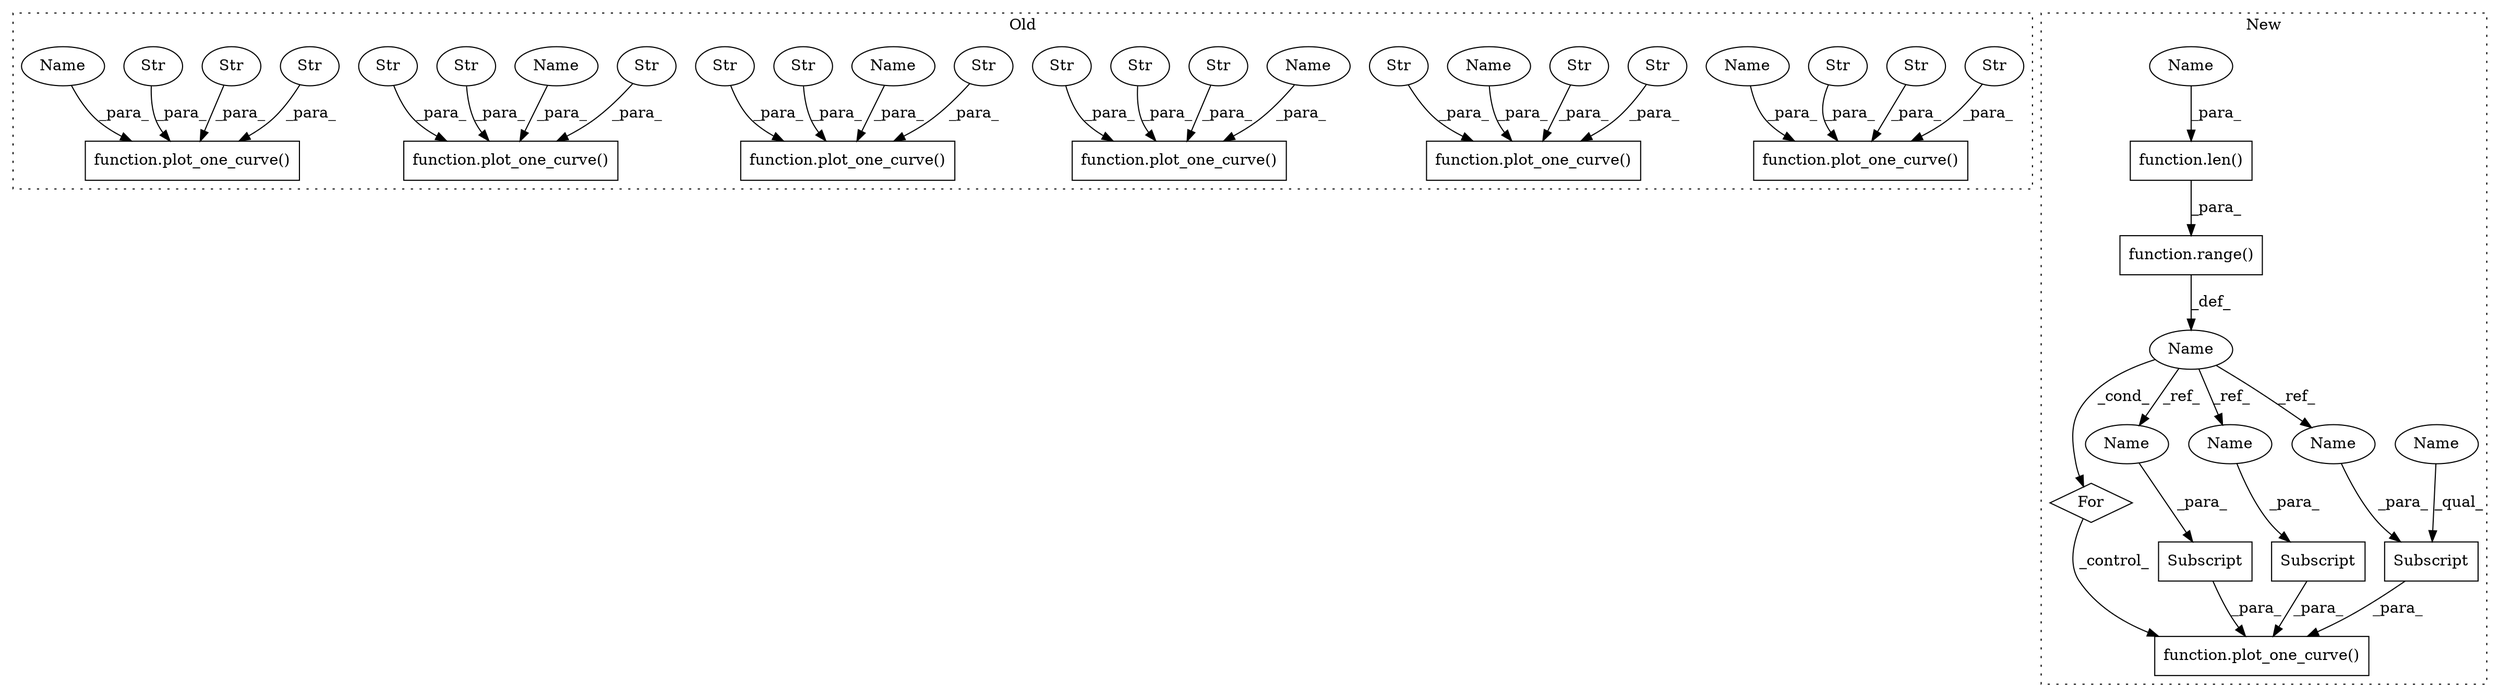 digraph G {
subgraph cluster0 {
1 [label="function.plot_one_curve()" a="75" s="5637,5761" l="15,1" shape="box"];
6 [label="Str" a="66" s="5743" l="8" shape="ellipse"];
7 [label="Str" a="66" s="5656" l="85" shape="ellipse"];
8 [label="Str" a="66" s="5753" l="8" shape="ellipse"];
11 [label="function.plot_one_curve()" a="75" s="5896,6018" l="15,1" shape="box"];
12 [label="Str" a="66" s="5915" l="85" shape="ellipse"];
13 [label="function.plot_one_curve()" a="75" s="5258,5380" l="15,1" shape="box"];
14 [label="Str" a="66" s="6010" l="8" shape="ellipse"];
15 [label="function.plot_one_curve()" a="75" s="5511,5631" l="15,1" shape="box"];
16 [label="Str" a="66" s="5277" l="84" shape="ellipse"];
17 [label="function.plot_one_curve()" a="75" s="5386,5505" l="15,1" shape="box"];
18 [label="Str" a="66" s="5530" l="84" shape="ellipse"];
19 [label="function.plot_one_curve()" a="75" s="5767,5890" l="15,1" shape="box"];
20 [label="Str" a="66" s="5491" l="5" shape="ellipse"];
21 [label="Str" a="66" s="5373" l="7" shape="ellipse"];
22 [label="Str" a="66" s="5363" l="8" shape="ellipse"];
23 [label="Str" a="66" s="5786" l="85" shape="ellipse"];
24 [label="Str" a="66" s="6002" l="6" shape="ellipse"];
25 [label="Str" a="66" s="5873" l="7" shape="ellipse"];
26 [label="Str" a="66" s="5882" l="8" shape="ellipse"];
27 [label="Str" a="66" s="5405" l="84" shape="ellipse"];
28 [label="Str" a="66" s="5616" l="6" shape="ellipse"];
29 [label="Str" a="66" s="5498" l="7" shape="ellipse"];
30 [label="Str" a="66" s="5624" l="7" shape="ellipse"];
33 [label="Name" a="87" s="5273" l="2" shape="ellipse"];
34 [label="Name" a="87" s="5401" l="2" shape="ellipse"];
35 [label="Name" a="87" s="5911" l="2" shape="ellipse"];
36 [label="Name" a="87" s="5782" l="2" shape="ellipse"];
37 [label="Name" a="87" s="5526" l="2" shape="ellipse"];
38 [label="Name" a="87" s="5652" l="2" shape="ellipse"];
label = "Old";
style="dotted";
}
subgraph cluster1 {
2 [label="function.range()" a="75" s="3372,3388" l="6,1" shape="box"];
3 [label="function.plot_one_curve()" a="75" s="3399,3449" l="15,1" shape="box"];
4 [label="Name" a="87" s="3367" l="1" shape="ellipse"];
5 [label="Subscript" a="63" s="3418,0" l="8,0" shape="box"];
9 [label="function.len()" a="75" s="3378,3387" l="4,1" shape="box"];
10 [label="Subscript" a="63" s="3428,0" l="9,0" shape="box"];
31 [label="For" a="107" s="3363,3389" l="4,10" shape="diamond"];
32 [label="Subscript" a="63" s="3439,0" l="10,0" shape="box"];
39 [label="Name" a="87" s="3418" l="5" shape="ellipse"];
40 [label="Name" a="87" s="3382" l="5" shape="ellipse"];
41 [label="Name" a="87" s="3447" l="1" shape="ellipse"];
42 [label="Name" a="87" s="3435" l="1" shape="ellipse"];
43 [label="Name" a="87" s="3424" l="1" shape="ellipse"];
label = "New";
style="dotted";
}
2 -> 4 [label="_def_"];
4 -> 41 [label="_ref_"];
4 -> 42 [label="_ref_"];
4 -> 43 [label="_ref_"];
4 -> 31 [label="_cond_"];
5 -> 3 [label="_para_"];
6 -> 1 [label="_para_"];
7 -> 1 [label="_para_"];
8 -> 1 [label="_para_"];
9 -> 2 [label="_para_"];
10 -> 3 [label="_para_"];
12 -> 11 [label="_para_"];
14 -> 11 [label="_para_"];
16 -> 13 [label="_para_"];
18 -> 15 [label="_para_"];
20 -> 17 [label="_para_"];
21 -> 13 [label="_para_"];
22 -> 13 [label="_para_"];
23 -> 19 [label="_para_"];
24 -> 11 [label="_para_"];
25 -> 19 [label="_para_"];
26 -> 19 [label="_para_"];
27 -> 17 [label="_para_"];
28 -> 15 [label="_para_"];
29 -> 17 [label="_para_"];
30 -> 15 [label="_para_"];
31 -> 3 [label="_control_"];
32 -> 3 [label="_para_"];
33 -> 13 [label="_para_"];
34 -> 17 [label="_para_"];
35 -> 11 [label="_para_"];
36 -> 19 [label="_para_"];
37 -> 15 [label="_para_"];
38 -> 1 [label="_para_"];
39 -> 5 [label="_qual_"];
40 -> 9 [label="_para_"];
41 -> 32 [label="_para_"];
42 -> 10 [label="_para_"];
43 -> 5 [label="_para_"];
}